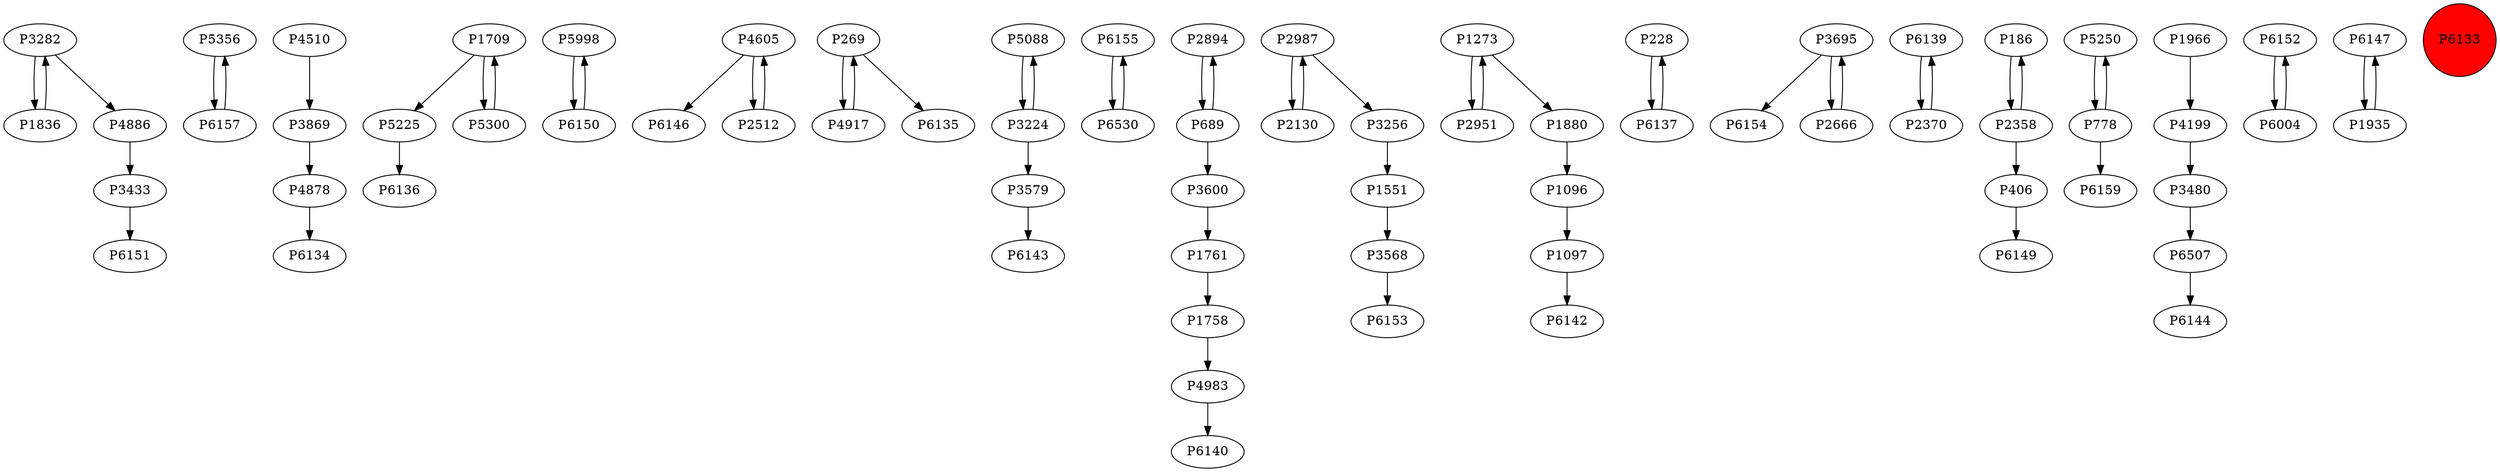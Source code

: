 digraph {
	P3282 -> P1836
	P5356 -> P6157
	P4878 -> P6134
	P5225 -> P6136
	P5998 -> P6150
	P4605 -> P6146
	P269 -> P4917
	P5088 -> P3224
	P6155 -> P6530
	P269 -> P6135
	P2894 -> P689
	P4917 -> P269
	P4886 -> P3433
	P689 -> P2894
	P1551 -> P3568
	P1273 -> P2951
	P228 -> P6137
	P3695 -> P6154
	P1097 -> P6142
	P6139 -> P2370
	P3869 -> P4878
	P186 -> P2358
	P6150 -> P5998
	P1709 -> P5300
	P406 -> P6149
	P3579 -> P6143
	P5250 -> P778
	P1758 -> P4983
	P2512 -> P4605
	P3282 -> P4886
	P2358 -> P406
	P2951 -> P1273
	P3600 -> P1761
	P6530 -> P6155
	P1966 -> P4199
	P2130 -> P2987
	P3480 -> P6507
	P4199 -> P3480
	P3433 -> P6151
	P1761 -> P1758
	P1096 -> P1097
	P3256 -> P1551
	P778 -> P6159
	P2987 -> P2130
	P2370 -> P6139
	P6152 -> P6004
	P2666 -> P3695
	P2987 -> P3256
	P3568 -> P6153
	P778 -> P5250
	P1709 -> P5225
	P2358 -> P186
	P6507 -> P6144
	P4983 -> P6140
	P1273 -> P1880
	P3224 -> P5088
	P1880 -> P1096
	P6147 -> P1935
	P4510 -> P3869
	P5300 -> P1709
	P4605 -> P2512
	P689 -> P3600
	P1935 -> P6147
	P3695 -> P2666
	P6004 -> P6152
	P6137 -> P228
	P1836 -> P3282
	P3224 -> P3579
	P6157 -> P5356
	P6133 [shape=circle]
	P6133 [style=filled]
	P6133 [fillcolor=red]
}